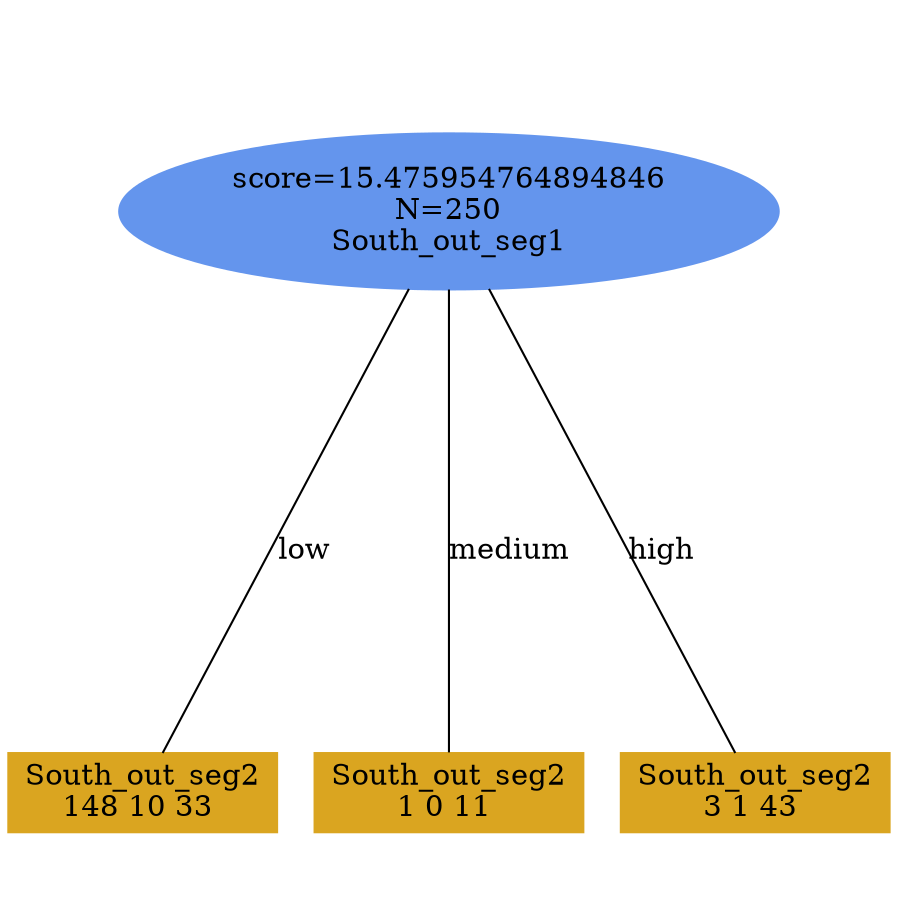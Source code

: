 digraph "DD" {
size = "7.5,10"
ratio=1.0;
center = true;
edge [dir = none];
{ rank = same; node [shape=ellipse, style=filled, color=cornflowerblue];"4559" [label="score=15.475954764894846\nN=250\nSouth_out_seg1"];}
{ rank = same; node [shape=box, style=filled, color=goldenrod];"4560" [label="South_out_seg2\n148 10 33 "];}
{ rank = same; node [shape=box, style=filled, color=goldenrod];"4561" [label="South_out_seg2\n1 0 11 "];}
{ rank = same; node [shape=box, style=filled, color=goldenrod];"4562" [label="South_out_seg2\n3 1 43 "];}
"4559" -> "4560" [label = "low"];
"4559" -> "4561" [label = "medium"];
"4559" -> "4562" [label = "high"];

}